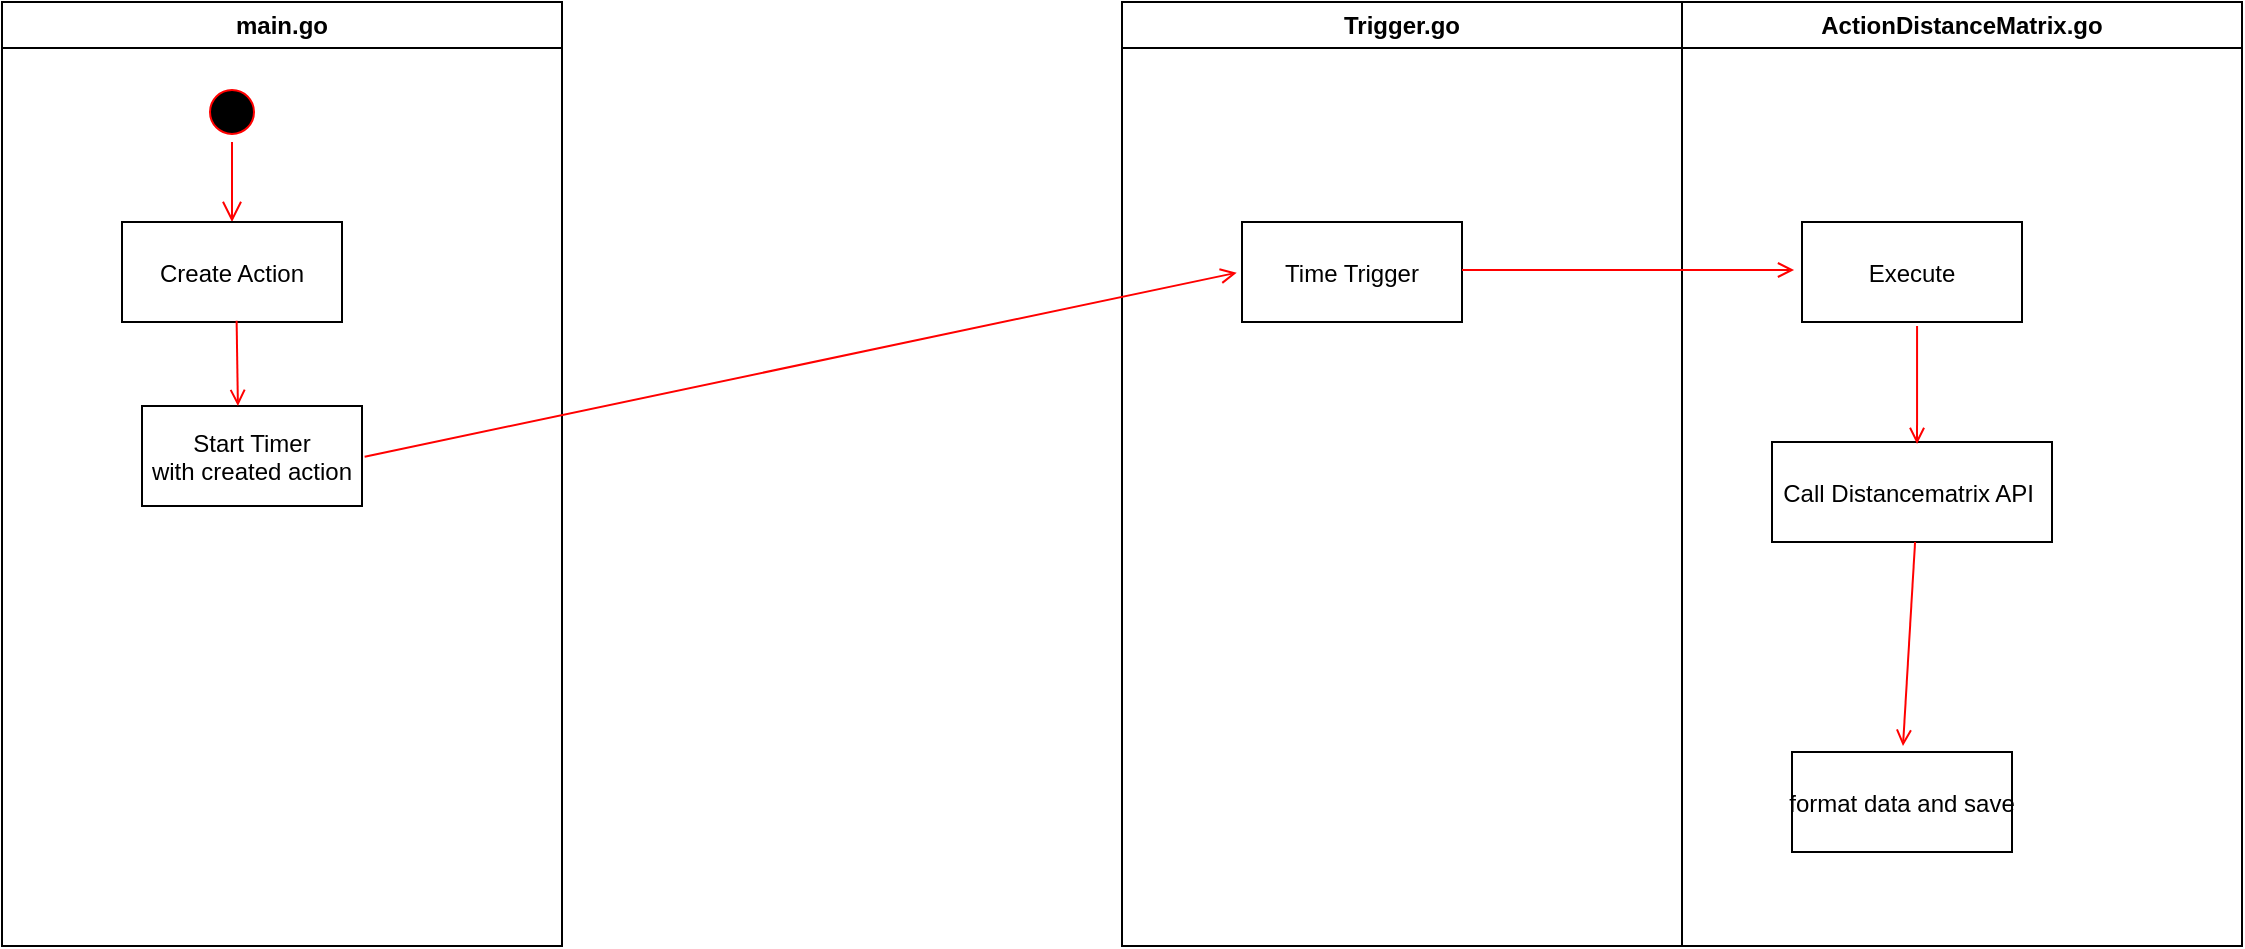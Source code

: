<mxfile version="17.1.2" type="github">
  <diagram name="Activity" id="e7e014a7-5840-1c2e-5031-d8a46d1fe8dd">
    <mxGraphModel dx="1260" dy="732" grid="1" gridSize="10" guides="1" tooltips="1" connect="1" arrows="1" fold="1" page="1" pageScale="1" pageWidth="1169" pageHeight="826" background="none" math="0" shadow="0">
      <root>
        <mxCell id="0" />
        <mxCell id="1" parent="0" />
        <mxCell id="2" value="Trigger.go" style="swimlane;whiteSpace=wrap" parent="1" vertex="1">
          <mxGeometry x="720" y="128" width="280" height="472" as="geometry" />
        </mxCell>
        <mxCell id="7" value="Time Trigger" style="" parent="2" vertex="1">
          <mxGeometry x="60" y="110" width="110" height="50" as="geometry" />
        </mxCell>
        <mxCell id="uJfOn_8sjYmz3HBrDXEl-42" value="main.go" style="swimlane;whiteSpace=wrap" vertex="1" parent="1">
          <mxGeometry x="160" y="128" width="280" height="472" as="geometry" />
        </mxCell>
        <mxCell id="uJfOn_8sjYmz3HBrDXEl-43" value="" style="ellipse;shape=startState;fillColor=#000000;strokeColor=#ff0000;" vertex="1" parent="uJfOn_8sjYmz3HBrDXEl-42">
          <mxGeometry x="100" y="40" width="30" height="30" as="geometry" />
        </mxCell>
        <mxCell id="uJfOn_8sjYmz3HBrDXEl-44" value="" style="edgeStyle=elbowEdgeStyle;elbow=horizontal;verticalAlign=bottom;endArrow=open;endSize=8;strokeColor=#FF0000;endFill=1;rounded=0" edge="1" parent="uJfOn_8sjYmz3HBrDXEl-42" source="uJfOn_8sjYmz3HBrDXEl-43" target="uJfOn_8sjYmz3HBrDXEl-45">
          <mxGeometry x="100" y="40" as="geometry">
            <mxPoint x="115" y="110" as="targetPoint" />
          </mxGeometry>
        </mxCell>
        <mxCell id="uJfOn_8sjYmz3HBrDXEl-45" value="Create Action" style="" vertex="1" parent="uJfOn_8sjYmz3HBrDXEl-42">
          <mxGeometry x="60" y="110" width="110" height="50" as="geometry" />
        </mxCell>
        <mxCell id="uJfOn_8sjYmz3HBrDXEl-61" value="Start Timer &#xa;with created action" style="" vertex="1" parent="uJfOn_8sjYmz3HBrDXEl-42">
          <mxGeometry x="70" y="202" width="110" height="50" as="geometry" />
        </mxCell>
        <mxCell id="uJfOn_8sjYmz3HBrDXEl-60" value="" style="endArrow=open;strokeColor=#FF0000;endFill=1;rounded=0;entryX=0.436;entryY=0;entryDx=0;entryDy=0;entryPerimeter=0;exitX=0.521;exitY=0.987;exitDx=0;exitDy=0;exitPerimeter=0;" edge="1" parent="uJfOn_8sjYmz3HBrDXEl-42" source="uJfOn_8sjYmz3HBrDXEl-45" target="uJfOn_8sjYmz3HBrDXEl-61">
          <mxGeometry relative="1" as="geometry">
            <mxPoint x="946.04" y="154" as="targetPoint" />
            <mxPoint x="450" y="135" as="sourcePoint" />
          </mxGeometry>
        </mxCell>
        <mxCell id="uJfOn_8sjYmz3HBrDXEl-50" value="ActionDistanceMatrix.go" style="swimlane;whiteSpace=wrap" vertex="1" parent="1">
          <mxGeometry x="1000" y="128" width="280" height="472" as="geometry" />
        </mxCell>
        <mxCell id="uJfOn_8sjYmz3HBrDXEl-51" value="Execute" style="" vertex="1" parent="uJfOn_8sjYmz3HBrDXEl-50">
          <mxGeometry x="60" y="110" width="110" height="50" as="geometry" />
        </mxCell>
        <mxCell id="uJfOn_8sjYmz3HBrDXEl-52" value="Call Distancematrix API " style="" vertex="1" parent="uJfOn_8sjYmz3HBrDXEl-50">
          <mxGeometry x="45" y="220" width="140" height="50" as="geometry" />
        </mxCell>
        <mxCell id="uJfOn_8sjYmz3HBrDXEl-53" value="" style="endArrow=open;strokeColor=#FF0000;endFill=1;rounded=0;exitX=0.523;exitY=1.04;exitDx=0;exitDy=0;exitPerimeter=0;entryX=0.518;entryY=0.02;entryDx=0;entryDy=0;entryPerimeter=0;" edge="1" parent="uJfOn_8sjYmz3HBrDXEl-50" source="uJfOn_8sjYmz3HBrDXEl-51" target="uJfOn_8sjYmz3HBrDXEl-52">
          <mxGeometry relative="1" as="geometry">
            <mxPoint x="120.5" y="212" as="targetPoint" />
          </mxGeometry>
        </mxCell>
        <mxCell id="uJfOn_8sjYmz3HBrDXEl-54" value="format data and save" style="" vertex="1" parent="uJfOn_8sjYmz3HBrDXEl-50">
          <mxGeometry x="55" y="375" width="110" height="50" as="geometry" />
        </mxCell>
        <mxCell id="uJfOn_8sjYmz3HBrDXEl-55" value="" style="endArrow=open;strokeColor=#FF0000;endFill=1;rounded=0;exitX=0.511;exitY=1;exitDx=0;exitDy=0;exitPerimeter=0;" edge="1" parent="uJfOn_8sjYmz3HBrDXEl-50" source="uJfOn_8sjYmz3HBrDXEl-52">
          <mxGeometry relative="1" as="geometry">
            <mxPoint x="110.5" y="372" as="targetPoint" />
          </mxGeometry>
        </mxCell>
        <mxCell id="uJfOn_8sjYmz3HBrDXEl-56" value="" style="endArrow=open;strokeColor=#FF0000;endFill=1;rounded=0;entryX=-0.036;entryY=0.48;entryDx=0;entryDy=0;entryPerimeter=0;" edge="1" parent="1" target="uJfOn_8sjYmz3HBrDXEl-51">
          <mxGeometry relative="1" as="geometry">
            <mxPoint x="790" y="280" as="targetPoint" />
            <mxPoint x="890" y="262" as="sourcePoint" />
          </mxGeometry>
        </mxCell>
        <mxCell id="uJfOn_8sjYmz3HBrDXEl-62" value="" style="endArrow=open;strokeColor=#FF0000;endFill=1;rounded=0;entryX=-0.024;entryY=0.507;entryDx=0;entryDy=0;entryPerimeter=0;exitX=1.012;exitY=0.507;exitDx=0;exitDy=0;exitPerimeter=0;" edge="1" parent="1" source="uJfOn_8sjYmz3HBrDXEl-61" target="7">
          <mxGeometry relative="1" as="geometry">
            <mxPoint x="287.96" y="340" as="targetPoint" />
            <mxPoint x="287.31" y="297.35" as="sourcePoint" />
          </mxGeometry>
        </mxCell>
      </root>
    </mxGraphModel>
  </diagram>
</mxfile>
